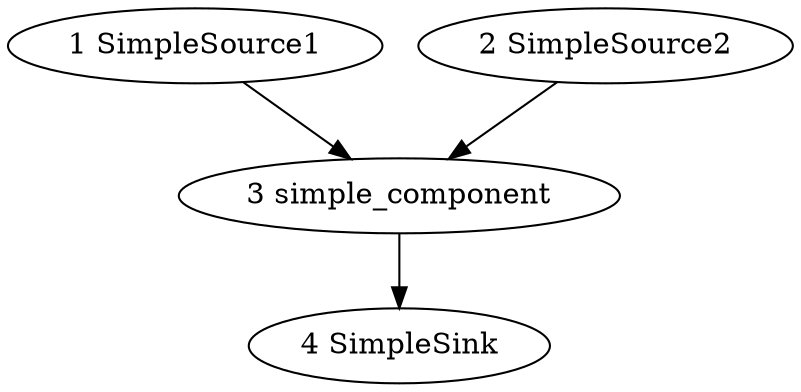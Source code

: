 digraph G {
  "1 SimpleSource1"
  "2 SimpleSource2"
  "3 simple_component"
  "4 SimpleSink"

  "1 SimpleSource1" -> "3 simple_component"
  "2 SimpleSource2" -> "3 simple_component"
  "3 simple_component" -> "4 SimpleSink"
}
